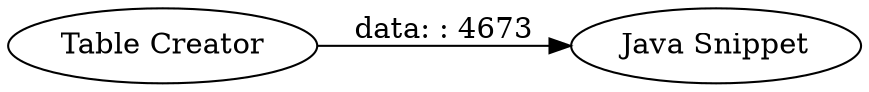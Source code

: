 digraph {
	"5624804503850344194_18" [label="Java Snippet"]
	"5624804503850344194_19" [label="Table Creator"]
	"5624804503850344194_19" -> "5624804503850344194_18" [label="data: : 4673"]
	rankdir=LR
}
